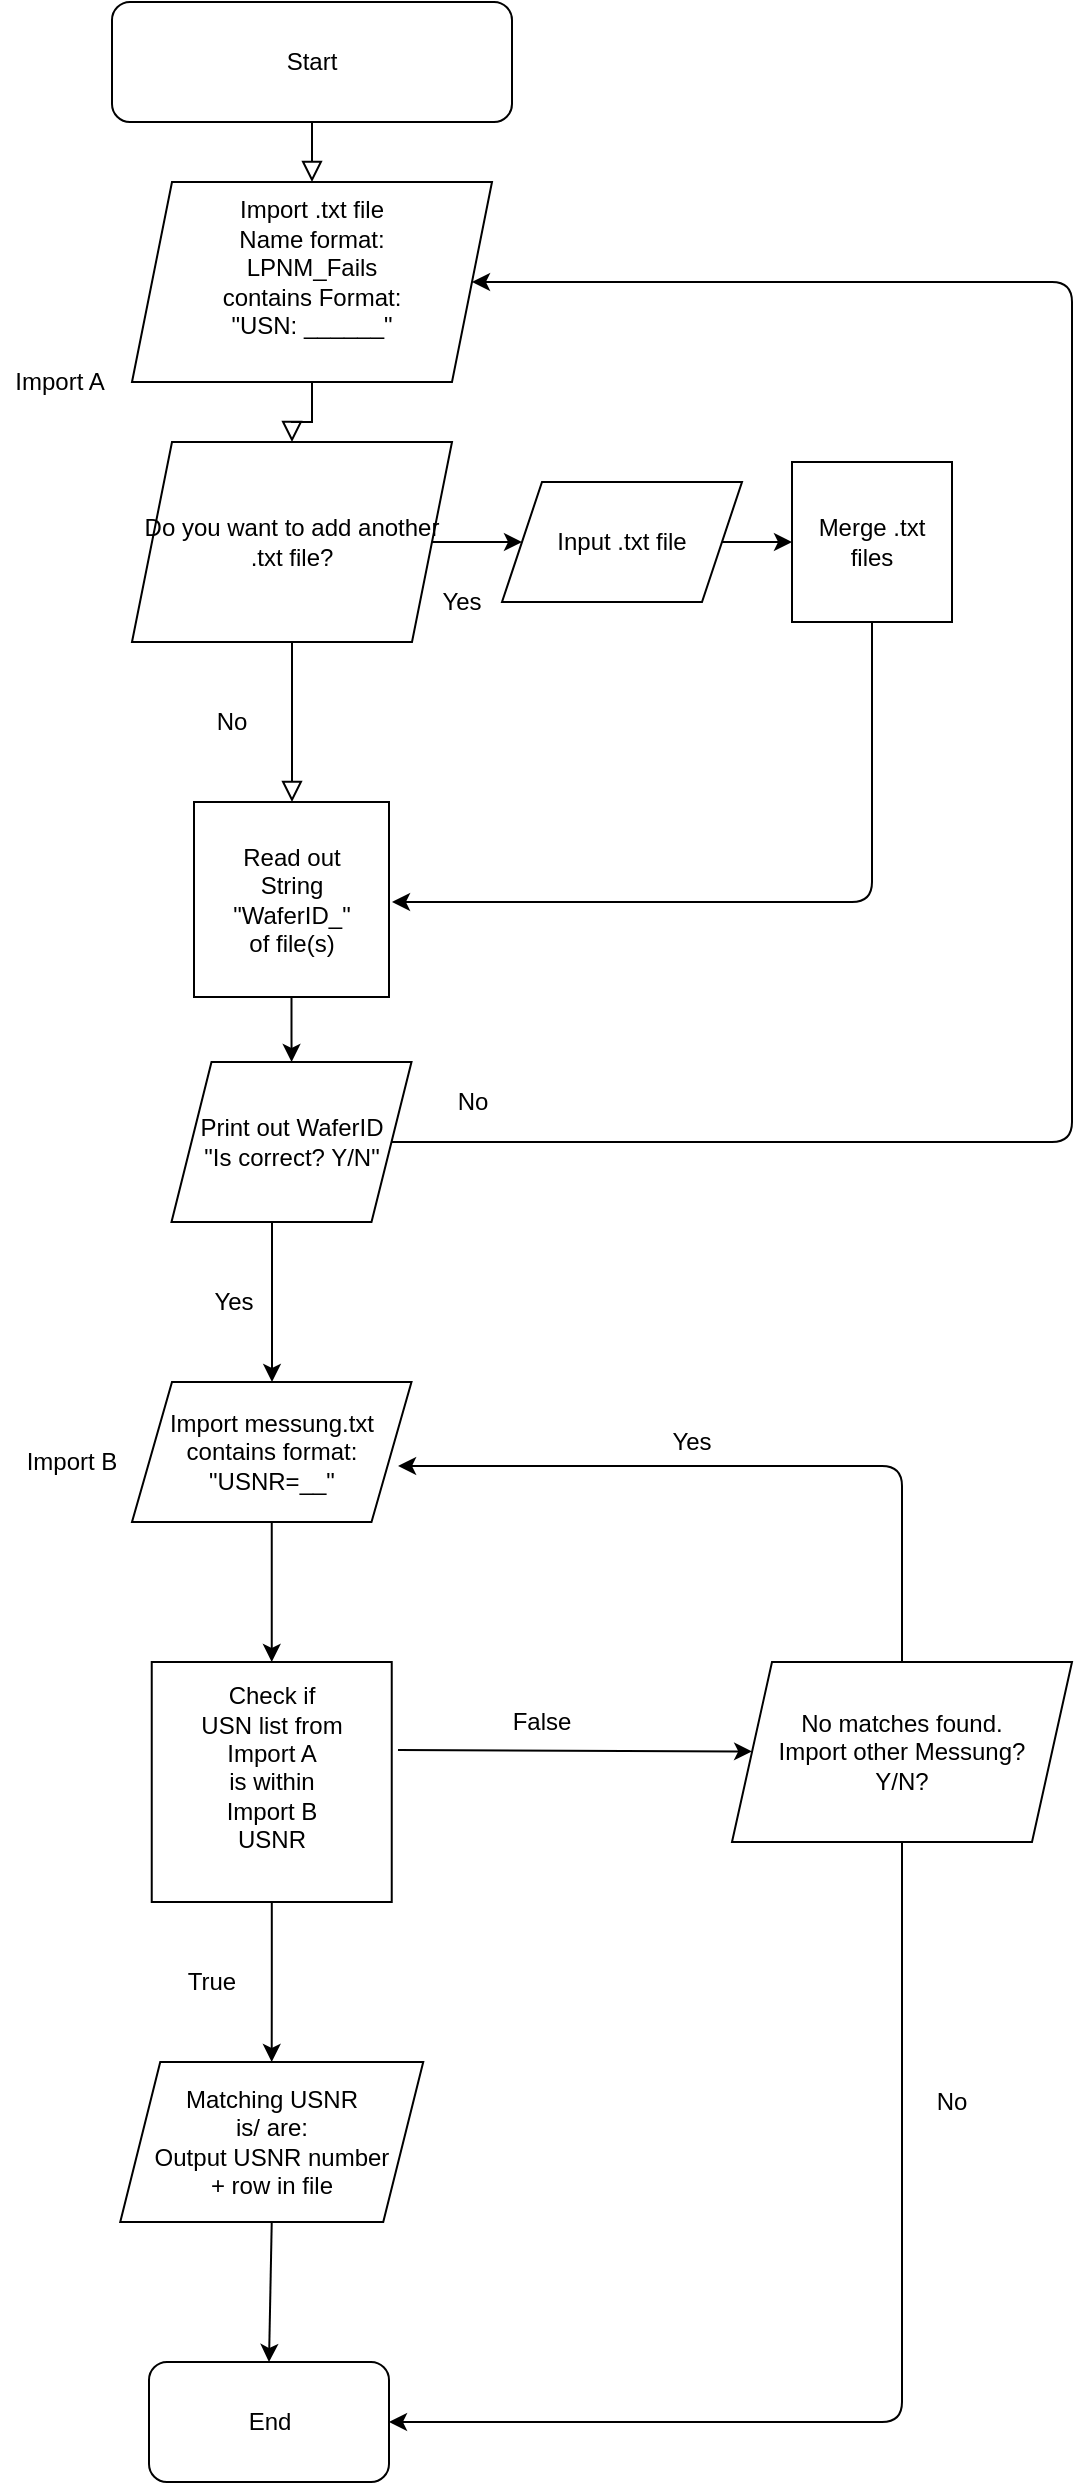 <mxfile version="14.3.1" type="github">
  <diagram id="C5RBs43oDa-KdzZeNtuy" name="Page-1">
    <mxGraphModel dx="781" dy="1639" grid="1" gridSize="10" guides="1" tooltips="1" connect="1" arrows="1" fold="1" page="1" pageScale="1" pageWidth="827" pageHeight="1169" math="0" shadow="0">
      <root>
        <mxCell id="WIyWlLk6GJQsqaUBKTNV-0" />
        <mxCell id="WIyWlLk6GJQsqaUBKTNV-1" parent="WIyWlLk6GJQsqaUBKTNV-0" />
        <mxCell id="WIyWlLk6GJQsqaUBKTNV-2" value="" style="rounded=0;html=1;jettySize=auto;orthogonalLoop=1;fontSize=11;endArrow=block;endFill=0;endSize=8;strokeWidth=1;shadow=0;labelBackgroundColor=none;edgeStyle=orthogonalEdgeStyle;" parent="WIyWlLk6GJQsqaUBKTNV-1" source="ktyM1tuDacyK_bEYBzD8-0" edge="1">
          <mxGeometry relative="1" as="geometry">
            <mxPoint x="210" y="310" as="targetPoint" />
            <Array as="points">
              <mxPoint x="210" y="310" />
            </Array>
          </mxGeometry>
        </mxCell>
        <mxCell id="WIyWlLk6GJQsqaUBKTNV-3" value="Start " style="rounded=1;whiteSpace=wrap;html=1;fontSize=12;glass=0;strokeWidth=1;shadow=0;" parent="WIyWlLk6GJQsqaUBKTNV-1" vertex="1">
          <mxGeometry x="120" y="-90" width="200" height="60" as="geometry" />
        </mxCell>
        <mxCell id="abZUI4xL9Jtod4B_ornE-0" style="edgeStyle=orthogonalEdgeStyle;rounded=0;orthogonalLoop=1;jettySize=auto;html=1;exitX=0.25;exitY=1;exitDx=0;exitDy=0;" parent="WIyWlLk6GJQsqaUBKTNV-1" edge="1">
          <mxGeometry relative="1" as="geometry">
            <mxPoint x="190" y="520" as="targetPoint" />
            <mxPoint x="190" y="520" as="sourcePoint" />
          </mxGeometry>
        </mxCell>
        <mxCell id="abZUI4xL9Jtod4B_ornE-2" value="&lt;div&gt;&lt;br&gt;&lt;/div&gt;&lt;div&gt;Import .txt file&lt;/div&gt;&lt;div&gt;Name format:&lt;/div&gt;&lt;div&gt;LPNM_Fails&lt;/div&gt;&lt;div&gt;contains Format: &lt;br&gt;&lt;/div&gt;&lt;div&gt;&quot;USN: ______&quot;&lt;br&gt;&lt;/div&gt;&lt;div&gt;&lt;br&gt;&lt;br&gt;&lt;/div&gt;" style="shape=parallelogram;perimeter=parallelogramPerimeter;whiteSpace=wrap;html=1;fixedSize=1;" parent="WIyWlLk6GJQsqaUBKTNV-1" vertex="1">
          <mxGeometry x="130" width="180" height="100" as="geometry" />
        </mxCell>
        <mxCell id="abZUI4xL9Jtod4B_ornE-3" value="" style="rounded=0;html=1;jettySize=auto;orthogonalLoop=1;fontSize=11;endArrow=block;endFill=0;endSize=8;strokeWidth=1;shadow=0;labelBackgroundColor=none;edgeStyle=orthogonalEdgeStyle;" parent="WIyWlLk6GJQsqaUBKTNV-1" source="WIyWlLk6GJQsqaUBKTNV-3" target="abZUI4xL9Jtod4B_ornE-2" edge="1">
          <mxGeometry relative="1" as="geometry">
            <mxPoint x="220" y="120" as="sourcePoint" />
            <mxPoint x="220" y="300" as="targetPoint" />
          </mxGeometry>
        </mxCell>
        <mxCell id="abZUI4xL9Jtod4B_ornE-15" value="" style="edgeStyle=orthogonalEdgeStyle;rounded=0;orthogonalLoop=1;jettySize=auto;html=1;" parent="WIyWlLk6GJQsqaUBKTNV-1" source="abZUI4xL9Jtod4B_ornE-7" target="abZUI4xL9Jtod4B_ornE-14" edge="1">
          <mxGeometry relative="1" as="geometry">
            <Array as="points">
              <mxPoint x="200" y="530" />
              <mxPoint x="200" y="530" />
            </Array>
          </mxGeometry>
        </mxCell>
        <mxCell id="abZUI4xL9Jtod4B_ornE-7" value="&lt;div&gt;Print out WaferID&lt;/div&gt;&lt;div&gt;&quot;Is correct? Y/N&quot;&lt;br&gt;&lt;/div&gt;" style="shape=parallelogram;perimeter=parallelogramPerimeter;whiteSpace=wrap;html=1;fixedSize=1;" parent="WIyWlLk6GJQsqaUBKTNV-1" vertex="1">
          <mxGeometry x="149.75" y="440" width="120" height="80" as="geometry" />
        </mxCell>
        <mxCell id="abZUI4xL9Jtod4B_ornE-13" value="" style="edgeStyle=orthogonalEdgeStyle;rounded=0;orthogonalLoop=1;jettySize=auto;html=1;" parent="WIyWlLk6GJQsqaUBKTNV-1" source="abZUI4xL9Jtod4B_ornE-5" target="abZUI4xL9Jtod4B_ornE-7" edge="1">
          <mxGeometry relative="1" as="geometry" />
        </mxCell>
        <mxCell id="abZUI4xL9Jtod4B_ornE-5" value="&lt;div&gt;Read out&lt;/div&gt;&lt;div&gt;String&lt;br&gt;&lt;/div&gt;&lt;div&gt;&quot;WaferID_&quot;&lt;/div&gt;&lt;div&gt;of file(s)&lt;br&gt;&lt;/div&gt;" style="whiteSpace=wrap;html=1;aspect=fixed;" parent="WIyWlLk6GJQsqaUBKTNV-1" vertex="1">
          <mxGeometry x="161" y="310" width="97.5" height="97.5" as="geometry" />
        </mxCell>
        <mxCell id="abZUI4xL9Jtod4B_ornE-14" value="&lt;div&gt;Import messung.txt&lt;/div&gt;&lt;div&gt;contains format:&lt;/div&gt;&lt;div&gt;&quot;USNR=__&quot;&lt;br&gt;&lt;/div&gt;" style="shape=parallelogram;perimeter=parallelogramPerimeter;whiteSpace=wrap;html=1;fixedSize=1;direction=west;" parent="WIyWlLk6GJQsqaUBKTNV-1" vertex="1">
          <mxGeometry x="130" y="600" width="139.75" height="70" as="geometry" />
        </mxCell>
        <mxCell id="abZUI4xL9Jtod4B_ornE-16" value="Yes" style="text;html=1;strokeColor=none;fillColor=none;align=center;verticalAlign=middle;whiteSpace=wrap;rounded=0;" parent="WIyWlLk6GJQsqaUBKTNV-1" vertex="1">
          <mxGeometry x="161" y="550" width="40" height="20" as="geometry" />
        </mxCell>
        <mxCell id="abZUI4xL9Jtod4B_ornE-17" value="" style="endArrow=classic;html=1;entryX=1;entryY=0.5;entryDx=0;entryDy=0;exitX=1;exitY=0.5;exitDx=0;exitDy=0;" parent="WIyWlLk6GJQsqaUBKTNV-1" source="abZUI4xL9Jtod4B_ornE-7" target="abZUI4xL9Jtod4B_ornE-2" edge="1">
          <mxGeometry width="50" height="50" relative="1" as="geometry">
            <mxPoint x="400" y="540" as="sourcePoint" />
            <mxPoint x="400" y="200" as="targetPoint" />
            <Array as="points">
              <mxPoint x="600" y="480" />
              <mxPoint x="600" y="210" />
              <mxPoint x="600" y="100" />
              <mxPoint x="600" y="50" />
              <mxPoint x="520" y="50" />
              <mxPoint x="400" y="50" />
            </Array>
          </mxGeometry>
        </mxCell>
        <mxCell id="abZUI4xL9Jtod4B_ornE-18" value="No" style="text;html=1;align=center;verticalAlign=middle;resizable=0;points=[];autosize=1;" parent="WIyWlLk6GJQsqaUBKTNV-1" vertex="1">
          <mxGeometry x="285" y="450" width="30" height="20" as="geometry" />
        </mxCell>
        <mxCell id="abZUI4xL9Jtod4B_ornE-25" value="" style="edgeStyle=orthogonalEdgeStyle;rounded=0;orthogonalLoop=1;jettySize=auto;html=1;" parent="WIyWlLk6GJQsqaUBKTNV-1" source="abZUI4xL9Jtod4B_ornE-19" target="abZUI4xL9Jtod4B_ornE-24" edge="1">
          <mxGeometry relative="1" as="geometry" />
        </mxCell>
        <mxCell id="abZUI4xL9Jtod4B_ornE-19" value="&lt;div&gt;Check if&lt;/div&gt;&lt;div&gt;USN list from &lt;br&gt;&lt;/div&gt;&lt;div&gt;Import A&lt;/div&gt;&lt;div&gt;is within&lt;/div&gt;&lt;div&gt;Import B&lt;/div&gt;&lt;div&gt;USNR&lt;br&gt;&lt;/div&gt;&lt;div&gt;&lt;br&gt;&lt;/div&gt;" style="whiteSpace=wrap;html=1;aspect=fixed;" parent="WIyWlLk6GJQsqaUBKTNV-1" vertex="1">
          <mxGeometry x="139.87" y="740" width="120" height="120" as="geometry" />
        </mxCell>
        <mxCell id="abZUI4xL9Jtod4B_ornE-20" value="" style="endArrow=classic;html=1;entryX=0.5;entryY=0;entryDx=0;entryDy=0;exitX=0.5;exitY=0;exitDx=0;exitDy=0;" parent="WIyWlLk6GJQsqaUBKTNV-1" source="abZUI4xL9Jtod4B_ornE-14" target="abZUI4xL9Jtod4B_ornE-19" edge="1">
          <mxGeometry width="50" height="50" relative="1" as="geometry">
            <mxPoint x="240" y="620" as="sourcePoint" />
            <mxPoint x="290" y="570" as="targetPoint" />
          </mxGeometry>
        </mxCell>
        <mxCell id="abZUI4xL9Jtod4B_ornE-21" value="Import A" style="text;html=1;strokeColor=none;fillColor=none;align=center;verticalAlign=middle;whiteSpace=wrap;rounded=0;" parent="WIyWlLk6GJQsqaUBKTNV-1" vertex="1">
          <mxGeometry x="64.12" y="90" width="60" height="20" as="geometry" />
        </mxCell>
        <mxCell id="abZUI4xL9Jtod4B_ornE-23" value="Import B" style="text;html=1;strokeColor=none;fillColor=none;align=center;verticalAlign=middle;whiteSpace=wrap;rounded=0;" parent="WIyWlLk6GJQsqaUBKTNV-1" vertex="1">
          <mxGeometry x="70" y="630" width="60" height="20" as="geometry" />
        </mxCell>
        <mxCell id="abZUI4xL9Jtod4B_ornE-24" value="&lt;div&gt;Matching USNR&lt;/div&gt;&lt;div&gt;is/ are:&lt;/div&gt;&lt;div&gt;Output USNR number&lt;/div&gt;&lt;div&gt;+ row in file&lt;br&gt;&lt;/div&gt;" style="shape=parallelogram;perimeter=parallelogramPerimeter;whiteSpace=wrap;html=1;fixedSize=1;" parent="WIyWlLk6GJQsqaUBKTNV-1" vertex="1">
          <mxGeometry x="124.12" y="940" width="151.5" height="80" as="geometry" />
        </mxCell>
        <mxCell id="abZUI4xL9Jtod4B_ornE-26" value="True" style="text;html=1;strokeColor=none;fillColor=none;align=center;verticalAlign=middle;whiteSpace=wrap;rounded=0;" parent="WIyWlLk6GJQsqaUBKTNV-1" vertex="1">
          <mxGeometry x="149.75" y="890" width="40" height="20" as="geometry" />
        </mxCell>
        <mxCell id="abZUI4xL9Jtod4B_ornE-27" value="&lt;div&gt;No matches found. &lt;br&gt;&lt;/div&gt;&lt;div&gt;Import other Messung?&lt;/div&gt;&lt;div&gt;Y/N?&lt;br&gt;&lt;/div&gt;" style="shape=parallelogram;perimeter=parallelogramPerimeter;whiteSpace=wrap;html=1;fixedSize=1;" parent="WIyWlLk6GJQsqaUBKTNV-1" vertex="1">
          <mxGeometry x="430" y="740" width="170" height="90" as="geometry" />
        </mxCell>
        <mxCell id="abZUI4xL9Jtod4B_ornE-28" value="" style="endArrow=classic;html=1;exitX=1.026;exitY=0.367;exitDx=0;exitDy=0;exitPerimeter=0;" parent="WIyWlLk6GJQsqaUBKTNV-1" source="abZUI4xL9Jtod4B_ornE-19" target="abZUI4xL9Jtod4B_ornE-27" edge="1">
          <mxGeometry width="50" height="50" relative="1" as="geometry">
            <mxPoint x="240" y="860" as="sourcePoint" />
            <mxPoint x="290" y="810" as="targetPoint" />
          </mxGeometry>
        </mxCell>
        <mxCell id="abZUI4xL9Jtod4B_ornE-30" value="" style="endArrow=classic;html=1;exitX=0.5;exitY=0;exitDx=0;exitDy=0;entryX=0.048;entryY=0.4;entryDx=0;entryDy=0;entryPerimeter=0;" parent="WIyWlLk6GJQsqaUBKTNV-1" source="abZUI4xL9Jtod4B_ornE-27" target="abZUI4xL9Jtod4B_ornE-14" edge="1">
          <mxGeometry width="50" height="50" relative="1" as="geometry">
            <mxPoint x="240" y="700" as="sourcePoint" />
            <mxPoint x="290" y="650" as="targetPoint" />
            <Array as="points">
              <mxPoint x="515" y="642" />
            </Array>
          </mxGeometry>
        </mxCell>
        <mxCell id="abZUI4xL9Jtod4B_ornE-32" value="False" style="text;html=1;strokeColor=none;fillColor=none;align=center;verticalAlign=middle;whiteSpace=wrap;rounded=0;" parent="WIyWlLk6GJQsqaUBKTNV-1" vertex="1">
          <mxGeometry x="315" y="750" width="40" height="40" as="geometry" />
        </mxCell>
        <mxCell id="abZUI4xL9Jtod4B_ornE-33" value="Yes" style="text;html=1;strokeColor=none;fillColor=none;align=center;verticalAlign=middle;whiteSpace=wrap;rounded=0;" parent="WIyWlLk6GJQsqaUBKTNV-1" vertex="1">
          <mxGeometry x="390" y="620" width="40" height="20" as="geometry" />
        </mxCell>
        <mxCell id="abZUI4xL9Jtod4B_ornE-34" value="End" style="rounded=1;whiteSpace=wrap;html=1;" parent="WIyWlLk6GJQsqaUBKTNV-1" vertex="1">
          <mxGeometry x="138.5" y="1090" width="120" height="60" as="geometry" />
        </mxCell>
        <mxCell id="abZUI4xL9Jtod4B_ornE-35" value="" style="endArrow=classic;html=1;exitX=0.5;exitY=1;exitDx=0;exitDy=0;entryX=0.5;entryY=0;entryDx=0;entryDy=0;" parent="WIyWlLk6GJQsqaUBKTNV-1" source="abZUI4xL9Jtod4B_ornE-24" target="abZUI4xL9Jtod4B_ornE-34" edge="1">
          <mxGeometry width="50" height="50" relative="1" as="geometry">
            <mxPoint x="240" y="1040" as="sourcePoint" />
            <mxPoint x="290" y="990" as="targetPoint" />
          </mxGeometry>
        </mxCell>
        <mxCell id="abZUI4xL9Jtod4B_ornE-37" value="" style="endArrow=classic;html=1;exitX=0.5;exitY=1;exitDx=0;exitDy=0;entryX=1;entryY=0.5;entryDx=0;entryDy=0;" parent="WIyWlLk6GJQsqaUBKTNV-1" source="abZUI4xL9Jtod4B_ornE-27" target="abZUI4xL9Jtod4B_ornE-34" edge="1">
          <mxGeometry width="50" height="50" relative="1" as="geometry">
            <mxPoint x="240" y="980" as="sourcePoint" />
            <mxPoint x="515" y="1120" as="targetPoint" />
            <Array as="points">
              <mxPoint x="515" y="1120" />
            </Array>
          </mxGeometry>
        </mxCell>
        <mxCell id="abZUI4xL9Jtod4B_ornE-38" value="No" style="text;html=1;strokeColor=none;fillColor=none;align=center;verticalAlign=middle;whiteSpace=wrap;rounded=0;" parent="WIyWlLk6GJQsqaUBKTNV-1" vertex="1">
          <mxGeometry x="520" y="950" width="40" height="20" as="geometry" />
        </mxCell>
        <mxCell id="ktyM1tuDacyK_bEYBzD8-11" value="" style="edgeStyle=orthogonalEdgeStyle;rounded=0;orthogonalLoop=1;jettySize=auto;html=1;" edge="1" parent="WIyWlLk6GJQsqaUBKTNV-1" source="ktyM1tuDacyK_bEYBzD8-0" target="ktyM1tuDacyK_bEYBzD8-9">
          <mxGeometry relative="1" as="geometry" />
        </mxCell>
        <mxCell id="ktyM1tuDacyK_bEYBzD8-0" value="&lt;div&gt;Do you want to add another &lt;br&gt;&lt;/div&gt;&lt;div&gt;.txt file?&lt;br&gt;&lt;/div&gt;" style="shape=parallelogram;perimeter=parallelogramPerimeter;whiteSpace=wrap;html=1;fixedSize=1;" vertex="1" parent="WIyWlLk6GJQsqaUBKTNV-1">
          <mxGeometry x="130" y="130" width="160" height="100" as="geometry" />
        </mxCell>
        <mxCell id="ktyM1tuDacyK_bEYBzD8-1" value="" style="rounded=0;html=1;jettySize=auto;orthogonalLoop=1;fontSize=11;endArrow=block;endFill=0;endSize=8;strokeWidth=1;shadow=0;labelBackgroundColor=none;edgeStyle=orthogonalEdgeStyle;" edge="1" parent="WIyWlLk6GJQsqaUBKTNV-1" source="abZUI4xL9Jtod4B_ornE-2" target="ktyM1tuDacyK_bEYBzD8-0">
          <mxGeometry relative="1" as="geometry">
            <mxPoint x="210" y="310" as="targetPoint" />
            <Array as="points" />
            <mxPoint x="210" y="100" as="sourcePoint" />
          </mxGeometry>
        </mxCell>
        <mxCell id="ktyM1tuDacyK_bEYBzD8-2" value="No" style="text;html=1;strokeColor=none;fillColor=none;align=center;verticalAlign=middle;whiteSpace=wrap;rounded=0;" vertex="1" parent="WIyWlLk6GJQsqaUBKTNV-1">
          <mxGeometry x="160" y="260" width="40" height="20" as="geometry" />
        </mxCell>
        <mxCell id="ktyM1tuDacyK_bEYBzD8-3" value="&lt;div&gt;Merge .txt&lt;/div&gt;&lt;div&gt;files &lt;br&gt;&lt;/div&gt;" style="whiteSpace=wrap;html=1;aspect=fixed;" vertex="1" parent="WIyWlLk6GJQsqaUBKTNV-1">
          <mxGeometry x="460" y="140" width="80" height="80" as="geometry" />
        </mxCell>
        <mxCell id="ktyM1tuDacyK_bEYBzD8-5" value="Yes" style="text;html=1;strokeColor=none;fillColor=none;align=center;verticalAlign=middle;whiteSpace=wrap;rounded=0;" vertex="1" parent="WIyWlLk6GJQsqaUBKTNV-1">
          <mxGeometry x="275" y="200" width="40" height="20" as="geometry" />
        </mxCell>
        <mxCell id="ktyM1tuDacyK_bEYBzD8-8" value="" style="endArrow=classic;html=1;exitX=0.5;exitY=1;exitDx=0;exitDy=0;" edge="1" parent="WIyWlLk6GJQsqaUBKTNV-1" source="ktyM1tuDacyK_bEYBzD8-3">
          <mxGeometry width="50" height="50" relative="1" as="geometry">
            <mxPoint x="390" y="230" as="sourcePoint" />
            <mxPoint x="260" y="360" as="targetPoint" />
            <Array as="points">
              <mxPoint x="500" y="360" />
            </Array>
          </mxGeometry>
        </mxCell>
        <mxCell id="ktyM1tuDacyK_bEYBzD8-10" value="" style="edgeStyle=orthogonalEdgeStyle;rounded=0;orthogonalLoop=1;jettySize=auto;html=1;" edge="1" parent="WIyWlLk6GJQsqaUBKTNV-1" source="ktyM1tuDacyK_bEYBzD8-9" target="ktyM1tuDacyK_bEYBzD8-3">
          <mxGeometry relative="1" as="geometry" />
        </mxCell>
        <mxCell id="ktyM1tuDacyK_bEYBzD8-9" value="Input .txt file" style="shape=parallelogram;perimeter=parallelogramPerimeter;whiteSpace=wrap;html=1;fixedSize=1;" vertex="1" parent="WIyWlLk6GJQsqaUBKTNV-1">
          <mxGeometry x="315" y="150" width="120" height="60" as="geometry" />
        </mxCell>
      </root>
    </mxGraphModel>
  </diagram>
</mxfile>
